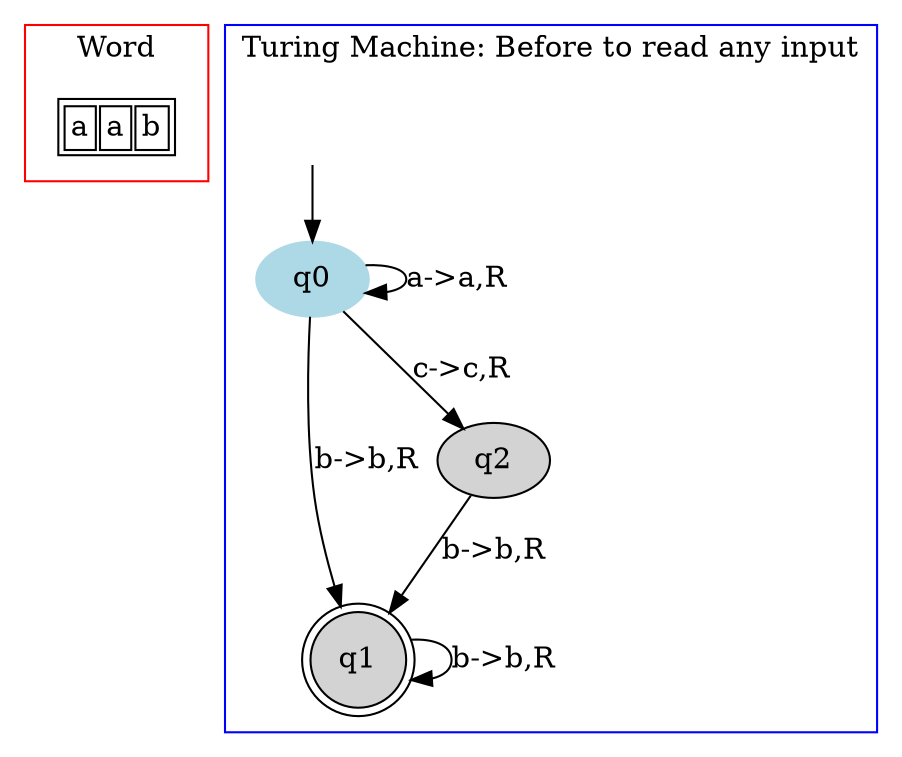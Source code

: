 digraph G {
	subgraph cluster_0 {
		node [shape=plaintext];

struct1 [label=<<TABLE>
<TR>
<TD><FONT>a</FONT></TD>
<TD><FONT>a</FONT></TD>
<TD><FONT>b</FONT></TD>
</TR>
</TABLE>>];
label = "Word";
color=red;
}
	subgraph cluster_1 {
		node [style=filled];
		label = "Turing Machine: Before to read any input"
		color=blue;

		q0 [color="lightblue"];
		q1 [shape="doublecircle"];
		q2;
		q0->q0[label="a->a,R"];
		q0->q1[label="b->b,R"];
		q0->q2[label="c->c,R"];
		q1->q1[label="b->b,R"];
		q2->q1[label="b->b,R"];
x [color=white, label=""];		x->q0	}

}